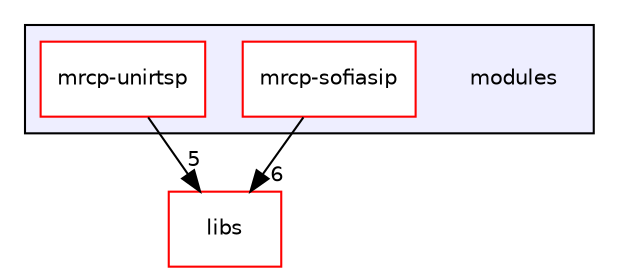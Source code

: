 digraph "modules" {
  compound=true
  node [ fontsize="10", fontname="Helvetica"];
  edge [ labelfontsize="10", labelfontname="Helvetica"];
  subgraph clusterdir_e05d7e2b1ecd646af5bb94391405f3b5 {
    graph [ bgcolor="#eeeeff", pencolor="black", label="" URL="dir_e05d7e2b1ecd646af5bb94391405f3b5.html"];
    dir_e05d7e2b1ecd646af5bb94391405f3b5 [shape=plaintext label="modules"];
    dir_7a1417850a309db2be863ff6110d9a95 [shape=box label="mrcp-sofiasip" color="red" fillcolor="white" style="filled" URL="dir_7a1417850a309db2be863ff6110d9a95.html"];
    dir_65f6e3bea03fc3846137b7e12fa55014 [shape=box label="mrcp-unirtsp" color="red" fillcolor="white" style="filled" URL="dir_65f6e3bea03fc3846137b7e12fa55014.html"];
  }
  dir_6719ab1f1f7655efc2fa43f7eb574fd1 [shape=box label="libs" fillcolor="white" style="filled" color="red" URL="dir_6719ab1f1f7655efc2fa43f7eb574fd1.html"];
  dir_7a1417850a309db2be863ff6110d9a95->dir_6719ab1f1f7655efc2fa43f7eb574fd1 [headlabel="6", labeldistance=1.5 headhref="dir_000027_000000.html"];
  dir_65f6e3bea03fc3846137b7e12fa55014->dir_6719ab1f1f7655efc2fa43f7eb574fd1 [headlabel="5", labeldistance=1.5 headhref="dir_000033_000000.html"];
}
